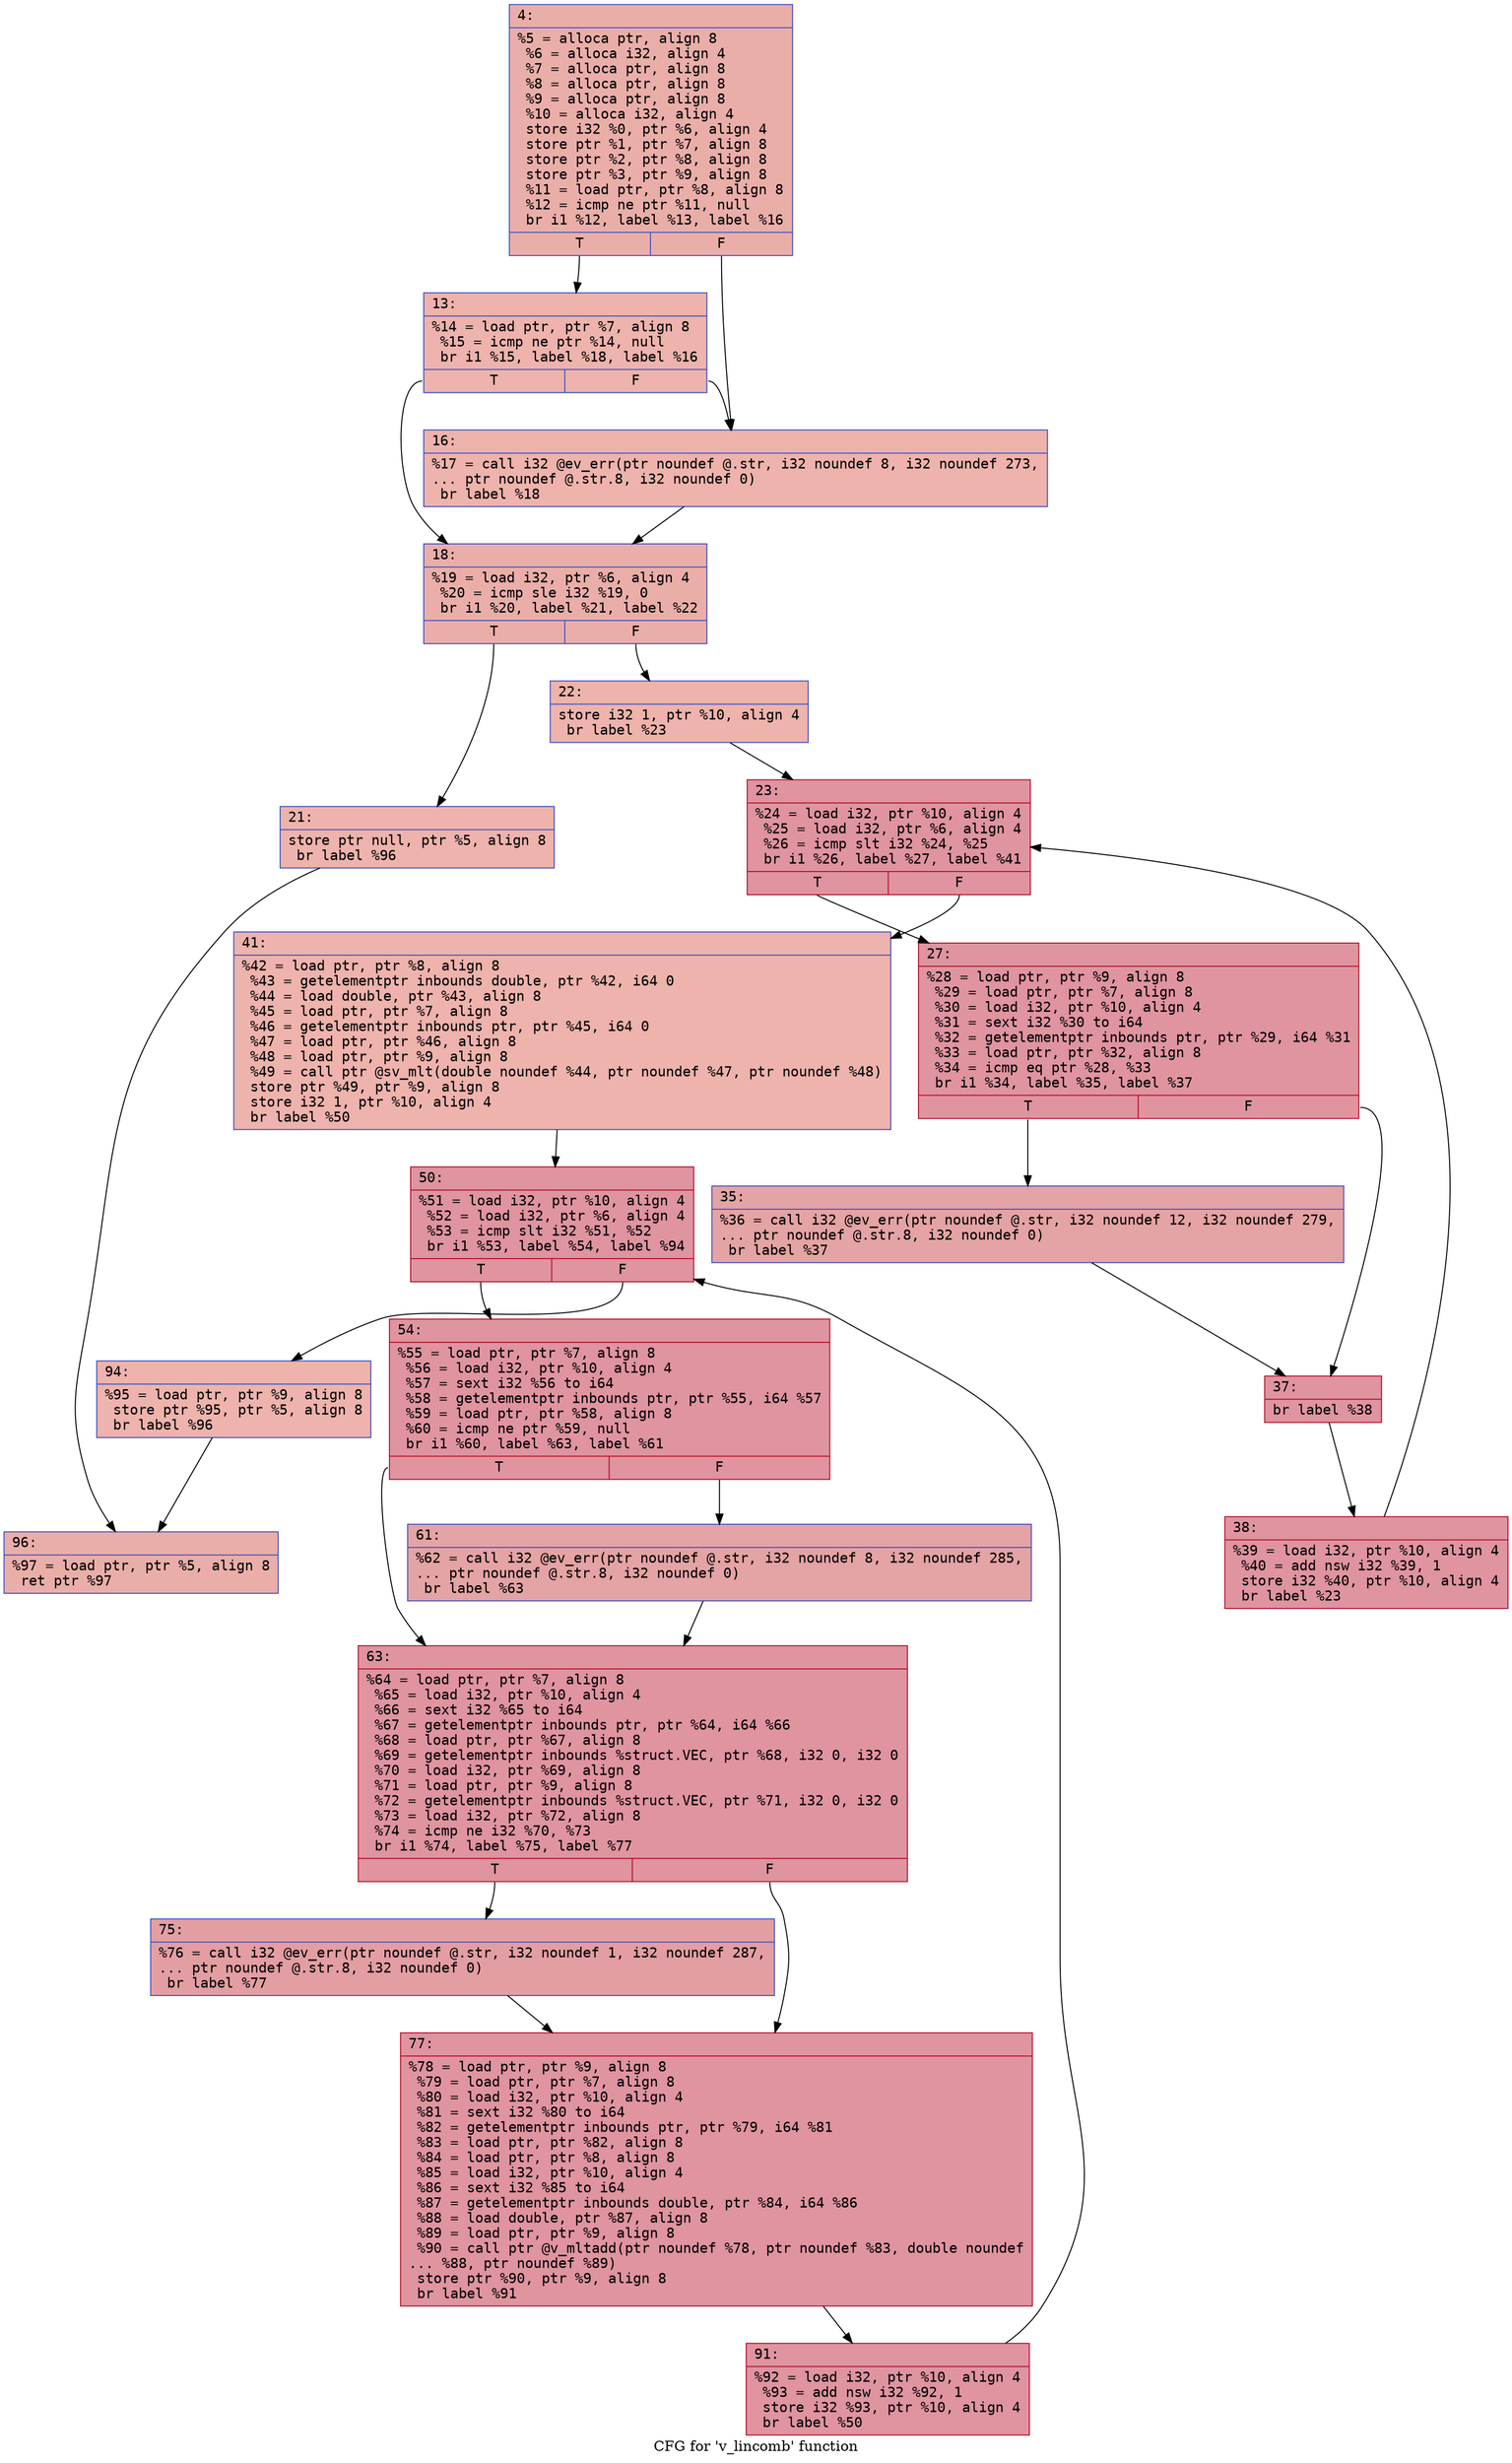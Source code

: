 digraph "CFG for 'v_lincomb' function" {
	label="CFG for 'v_lincomb' function";

	Node0x600000bbf980 [shape=record,color="#3d50c3ff", style=filled, fillcolor="#d0473d70" fontname="Courier",label="{4:\l|  %5 = alloca ptr, align 8\l  %6 = alloca i32, align 4\l  %7 = alloca ptr, align 8\l  %8 = alloca ptr, align 8\l  %9 = alloca ptr, align 8\l  %10 = alloca i32, align 4\l  store i32 %0, ptr %6, align 4\l  store ptr %1, ptr %7, align 8\l  store ptr %2, ptr %8, align 8\l  store ptr %3, ptr %9, align 8\l  %11 = load ptr, ptr %8, align 8\l  %12 = icmp ne ptr %11, null\l  br i1 %12, label %13, label %16\l|{<s0>T|<s1>F}}"];
	Node0x600000bbf980:s0 -> Node0x600000bbf9d0[tooltip="4 -> 13\nProbability 62.50%" ];
	Node0x600000bbf980:s1 -> Node0x600000bbfa20[tooltip="4 -> 16\nProbability 37.50%" ];
	Node0x600000bbf9d0 [shape=record,color="#3d50c3ff", style=filled, fillcolor="#d6524470" fontname="Courier",label="{13:\l|  %14 = load ptr, ptr %7, align 8\l  %15 = icmp ne ptr %14, null\l  br i1 %15, label %18, label %16\l|{<s0>T|<s1>F}}"];
	Node0x600000bbf9d0:s0 -> Node0x600000bbfa70[tooltip="13 -> 18\nProbability 62.50%" ];
	Node0x600000bbf9d0:s1 -> Node0x600000bbfa20[tooltip="13 -> 16\nProbability 37.50%" ];
	Node0x600000bbfa20 [shape=record,color="#3d50c3ff", style=filled, fillcolor="#d6524470" fontname="Courier",label="{16:\l|  %17 = call i32 @ev_err(ptr noundef @.str, i32 noundef 8, i32 noundef 273,\l... ptr noundef @.str.8, i32 noundef 0)\l  br label %18\l}"];
	Node0x600000bbfa20 -> Node0x600000bbfa70[tooltip="16 -> 18\nProbability 100.00%" ];
	Node0x600000bbfa70 [shape=record,color="#3d50c3ff", style=filled, fillcolor="#d0473d70" fontname="Courier",label="{18:\l|  %19 = load i32, ptr %6, align 4\l  %20 = icmp sle i32 %19, 0\l  br i1 %20, label %21, label %22\l|{<s0>T|<s1>F}}"];
	Node0x600000bbfa70:s0 -> Node0x600000bbfac0[tooltip="18 -> 21\nProbability 50.00%" ];
	Node0x600000bbfa70:s1 -> Node0x600000bbfb10[tooltip="18 -> 22\nProbability 50.00%" ];
	Node0x600000bbfac0 [shape=record,color="#3d50c3ff", style=filled, fillcolor="#d6524470" fontname="Courier",label="{21:\l|  store ptr null, ptr %5, align 8\l  br label %96\l}"];
	Node0x600000bbfac0 -> Node0x600000bb8000[tooltip="21 -> 96\nProbability 100.00%" ];
	Node0x600000bbfb10 [shape=record,color="#3d50c3ff", style=filled, fillcolor="#d6524470" fontname="Courier",label="{22:\l|  store i32 1, ptr %10, align 4\l  br label %23\l}"];
	Node0x600000bbfb10 -> Node0x600000bbfb60[tooltip="22 -> 23\nProbability 100.00%" ];
	Node0x600000bbfb60 [shape=record,color="#b70d28ff", style=filled, fillcolor="#b70d2870" fontname="Courier",label="{23:\l|  %24 = load i32, ptr %10, align 4\l  %25 = load i32, ptr %6, align 4\l  %26 = icmp slt i32 %24, %25\l  br i1 %26, label %27, label %41\l|{<s0>T|<s1>F}}"];
	Node0x600000bbfb60:s0 -> Node0x600000bbfbb0[tooltip="23 -> 27\nProbability 96.88%" ];
	Node0x600000bbfb60:s1 -> Node0x600000bbfcf0[tooltip="23 -> 41\nProbability 3.12%" ];
	Node0x600000bbfbb0 [shape=record,color="#b70d28ff", style=filled, fillcolor="#b70d2870" fontname="Courier",label="{27:\l|  %28 = load ptr, ptr %9, align 8\l  %29 = load ptr, ptr %7, align 8\l  %30 = load i32, ptr %10, align 4\l  %31 = sext i32 %30 to i64\l  %32 = getelementptr inbounds ptr, ptr %29, i64 %31\l  %33 = load ptr, ptr %32, align 8\l  %34 = icmp eq ptr %28, %33\l  br i1 %34, label %35, label %37\l|{<s0>T|<s1>F}}"];
	Node0x600000bbfbb0:s0 -> Node0x600000bbfc00[tooltip="27 -> 35\nProbability 37.50%" ];
	Node0x600000bbfbb0:s1 -> Node0x600000bbfc50[tooltip="27 -> 37\nProbability 62.50%" ];
	Node0x600000bbfc00 [shape=record,color="#3d50c3ff", style=filled, fillcolor="#c32e3170" fontname="Courier",label="{35:\l|  %36 = call i32 @ev_err(ptr noundef @.str, i32 noundef 12, i32 noundef 279,\l... ptr noundef @.str.8, i32 noundef 0)\l  br label %37\l}"];
	Node0x600000bbfc00 -> Node0x600000bbfc50[tooltip="35 -> 37\nProbability 100.00%" ];
	Node0x600000bbfc50 [shape=record,color="#b70d28ff", style=filled, fillcolor="#b70d2870" fontname="Courier",label="{37:\l|  br label %38\l}"];
	Node0x600000bbfc50 -> Node0x600000bbfca0[tooltip="37 -> 38\nProbability 100.00%" ];
	Node0x600000bbfca0 [shape=record,color="#b70d28ff", style=filled, fillcolor="#b70d2870" fontname="Courier",label="{38:\l|  %39 = load i32, ptr %10, align 4\l  %40 = add nsw i32 %39, 1\l  store i32 %40, ptr %10, align 4\l  br label %23\l}"];
	Node0x600000bbfca0 -> Node0x600000bbfb60[tooltip="38 -> 23\nProbability 100.00%" ];
	Node0x600000bbfcf0 [shape=record,color="#3d50c3ff", style=filled, fillcolor="#d6524470" fontname="Courier",label="{41:\l|  %42 = load ptr, ptr %8, align 8\l  %43 = getelementptr inbounds double, ptr %42, i64 0\l  %44 = load double, ptr %43, align 8\l  %45 = load ptr, ptr %7, align 8\l  %46 = getelementptr inbounds ptr, ptr %45, i64 0\l  %47 = load ptr, ptr %46, align 8\l  %48 = load ptr, ptr %9, align 8\l  %49 = call ptr @sv_mlt(double noundef %44, ptr noundef %47, ptr noundef %48)\l  store ptr %49, ptr %9, align 8\l  store i32 1, ptr %10, align 4\l  br label %50\l}"];
	Node0x600000bbfcf0 -> Node0x600000bbfd40[tooltip="41 -> 50\nProbability 100.00%" ];
	Node0x600000bbfd40 [shape=record,color="#b70d28ff", style=filled, fillcolor="#b70d2870" fontname="Courier",label="{50:\l|  %51 = load i32, ptr %10, align 4\l  %52 = load i32, ptr %6, align 4\l  %53 = icmp slt i32 %51, %52\l  br i1 %53, label %54, label %94\l|{<s0>T|<s1>F}}"];
	Node0x600000bbfd40:s0 -> Node0x600000bbfd90[tooltip="50 -> 54\nProbability 96.88%" ];
	Node0x600000bbfd40:s1 -> Node0x600000bbff70[tooltip="50 -> 94\nProbability 3.12%" ];
	Node0x600000bbfd90 [shape=record,color="#b70d28ff", style=filled, fillcolor="#b70d2870" fontname="Courier",label="{54:\l|  %55 = load ptr, ptr %7, align 8\l  %56 = load i32, ptr %10, align 4\l  %57 = sext i32 %56 to i64\l  %58 = getelementptr inbounds ptr, ptr %55, i64 %57\l  %59 = load ptr, ptr %58, align 8\l  %60 = icmp ne ptr %59, null\l  br i1 %60, label %63, label %61\l|{<s0>T|<s1>F}}"];
	Node0x600000bbfd90:s0 -> Node0x600000bbfe30[tooltip="54 -> 63\nProbability 62.50%" ];
	Node0x600000bbfd90:s1 -> Node0x600000bbfde0[tooltip="54 -> 61\nProbability 37.50%" ];
	Node0x600000bbfde0 [shape=record,color="#3d50c3ff", style=filled, fillcolor="#c32e3170" fontname="Courier",label="{61:\l|  %62 = call i32 @ev_err(ptr noundef @.str, i32 noundef 8, i32 noundef 285,\l... ptr noundef @.str.8, i32 noundef 0)\l  br label %63\l}"];
	Node0x600000bbfde0 -> Node0x600000bbfe30[tooltip="61 -> 63\nProbability 100.00%" ];
	Node0x600000bbfe30 [shape=record,color="#b70d28ff", style=filled, fillcolor="#b70d2870" fontname="Courier",label="{63:\l|  %64 = load ptr, ptr %7, align 8\l  %65 = load i32, ptr %10, align 4\l  %66 = sext i32 %65 to i64\l  %67 = getelementptr inbounds ptr, ptr %64, i64 %66\l  %68 = load ptr, ptr %67, align 8\l  %69 = getelementptr inbounds %struct.VEC, ptr %68, i32 0, i32 0\l  %70 = load i32, ptr %69, align 8\l  %71 = load ptr, ptr %9, align 8\l  %72 = getelementptr inbounds %struct.VEC, ptr %71, i32 0, i32 0\l  %73 = load i32, ptr %72, align 8\l  %74 = icmp ne i32 %70, %73\l  br i1 %74, label %75, label %77\l|{<s0>T|<s1>F}}"];
	Node0x600000bbfe30:s0 -> Node0x600000bbfe80[tooltip="63 -> 75\nProbability 50.00%" ];
	Node0x600000bbfe30:s1 -> Node0x600000bbfed0[tooltip="63 -> 77\nProbability 50.00%" ];
	Node0x600000bbfe80 [shape=record,color="#3d50c3ff", style=filled, fillcolor="#be242e70" fontname="Courier",label="{75:\l|  %76 = call i32 @ev_err(ptr noundef @.str, i32 noundef 1, i32 noundef 287,\l... ptr noundef @.str.8, i32 noundef 0)\l  br label %77\l}"];
	Node0x600000bbfe80 -> Node0x600000bbfed0[tooltip="75 -> 77\nProbability 100.00%" ];
	Node0x600000bbfed0 [shape=record,color="#b70d28ff", style=filled, fillcolor="#b70d2870" fontname="Courier",label="{77:\l|  %78 = load ptr, ptr %9, align 8\l  %79 = load ptr, ptr %7, align 8\l  %80 = load i32, ptr %10, align 4\l  %81 = sext i32 %80 to i64\l  %82 = getelementptr inbounds ptr, ptr %79, i64 %81\l  %83 = load ptr, ptr %82, align 8\l  %84 = load ptr, ptr %8, align 8\l  %85 = load i32, ptr %10, align 4\l  %86 = sext i32 %85 to i64\l  %87 = getelementptr inbounds double, ptr %84, i64 %86\l  %88 = load double, ptr %87, align 8\l  %89 = load ptr, ptr %9, align 8\l  %90 = call ptr @v_mltadd(ptr noundef %78, ptr noundef %83, double noundef\l... %88, ptr noundef %89)\l  store ptr %90, ptr %9, align 8\l  br label %91\l}"];
	Node0x600000bbfed0 -> Node0x600000bbff20[tooltip="77 -> 91\nProbability 100.00%" ];
	Node0x600000bbff20 [shape=record,color="#b70d28ff", style=filled, fillcolor="#b70d2870" fontname="Courier",label="{91:\l|  %92 = load i32, ptr %10, align 4\l  %93 = add nsw i32 %92, 1\l  store i32 %93, ptr %10, align 4\l  br label %50\l}"];
	Node0x600000bbff20 -> Node0x600000bbfd40[tooltip="91 -> 50\nProbability 100.00%" ];
	Node0x600000bbff70 [shape=record,color="#3d50c3ff", style=filled, fillcolor="#d6524470" fontname="Courier",label="{94:\l|  %95 = load ptr, ptr %9, align 8\l  store ptr %95, ptr %5, align 8\l  br label %96\l}"];
	Node0x600000bbff70 -> Node0x600000bb8000[tooltip="94 -> 96\nProbability 100.00%" ];
	Node0x600000bb8000 [shape=record,color="#3d50c3ff", style=filled, fillcolor="#d0473d70" fontname="Courier",label="{96:\l|  %97 = load ptr, ptr %5, align 8\l  ret ptr %97\l}"];
}
